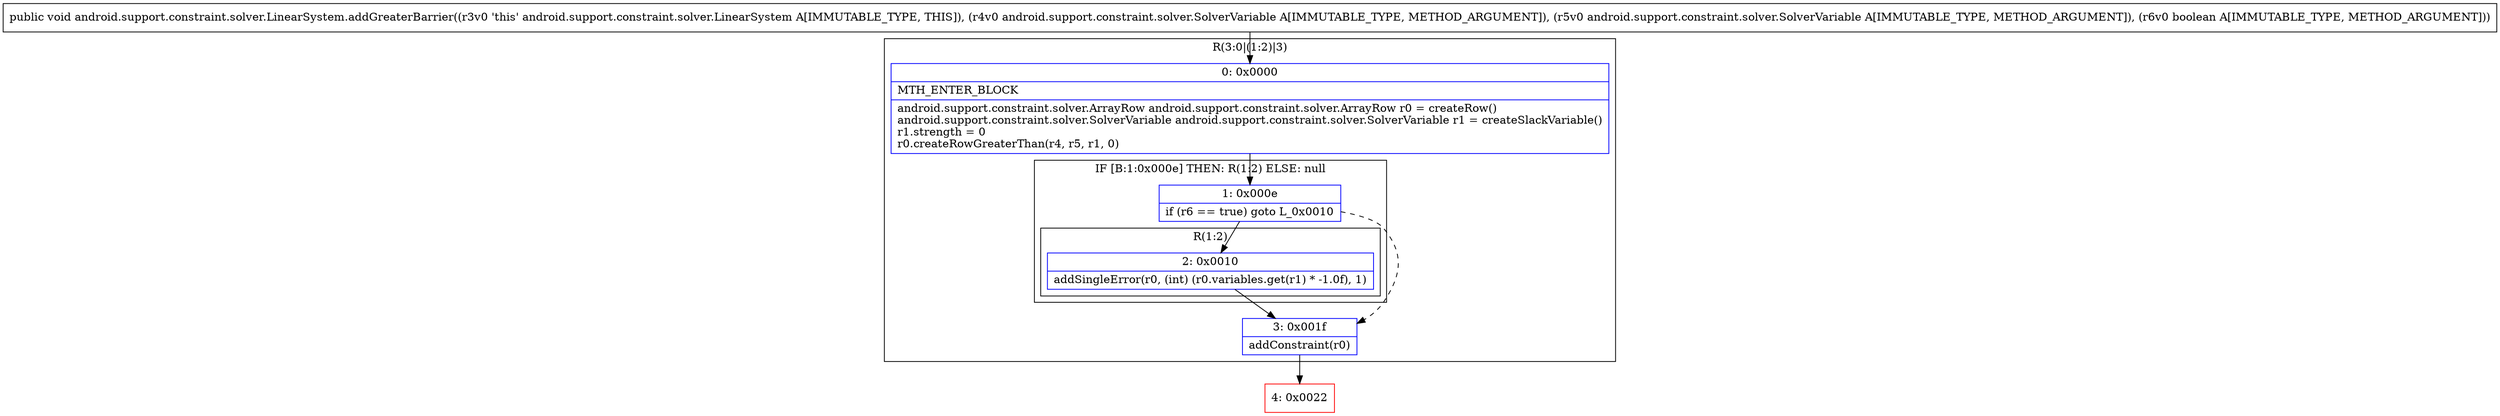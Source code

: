 digraph "CFG forandroid.support.constraint.solver.LinearSystem.addGreaterBarrier(Landroid\/support\/constraint\/solver\/SolverVariable;Landroid\/support\/constraint\/solver\/SolverVariable;Z)V" {
subgraph cluster_Region_258527007 {
label = "R(3:0|(1:2)|3)";
node [shape=record,color=blue];
Node_0 [shape=record,label="{0\:\ 0x0000|MTH_ENTER_BLOCK\l|android.support.constraint.solver.ArrayRow android.support.constraint.solver.ArrayRow r0 = createRow()\landroid.support.constraint.solver.SolverVariable android.support.constraint.solver.SolverVariable r1 = createSlackVariable()\lr1.strength = 0\lr0.createRowGreaterThan(r4, r5, r1, 0)\l}"];
subgraph cluster_IfRegion_27465084 {
label = "IF [B:1:0x000e] THEN: R(1:2) ELSE: null";
node [shape=record,color=blue];
Node_1 [shape=record,label="{1\:\ 0x000e|if (r6 == true) goto L_0x0010\l}"];
subgraph cluster_Region_1441851587 {
label = "R(1:2)";
node [shape=record,color=blue];
Node_2 [shape=record,label="{2\:\ 0x0010|addSingleError(r0, (int) (r0.variables.get(r1) * \-1.0f), 1)\l}"];
}
}
Node_3 [shape=record,label="{3\:\ 0x001f|addConstraint(r0)\l}"];
}
Node_4 [shape=record,color=red,label="{4\:\ 0x0022}"];
MethodNode[shape=record,label="{public void android.support.constraint.solver.LinearSystem.addGreaterBarrier((r3v0 'this' android.support.constraint.solver.LinearSystem A[IMMUTABLE_TYPE, THIS]), (r4v0 android.support.constraint.solver.SolverVariable A[IMMUTABLE_TYPE, METHOD_ARGUMENT]), (r5v0 android.support.constraint.solver.SolverVariable A[IMMUTABLE_TYPE, METHOD_ARGUMENT]), (r6v0 boolean A[IMMUTABLE_TYPE, METHOD_ARGUMENT])) }"];
MethodNode -> Node_0;
Node_0 -> Node_1;
Node_1 -> Node_2;
Node_1 -> Node_3[style=dashed];
Node_2 -> Node_3;
Node_3 -> Node_4;
}

